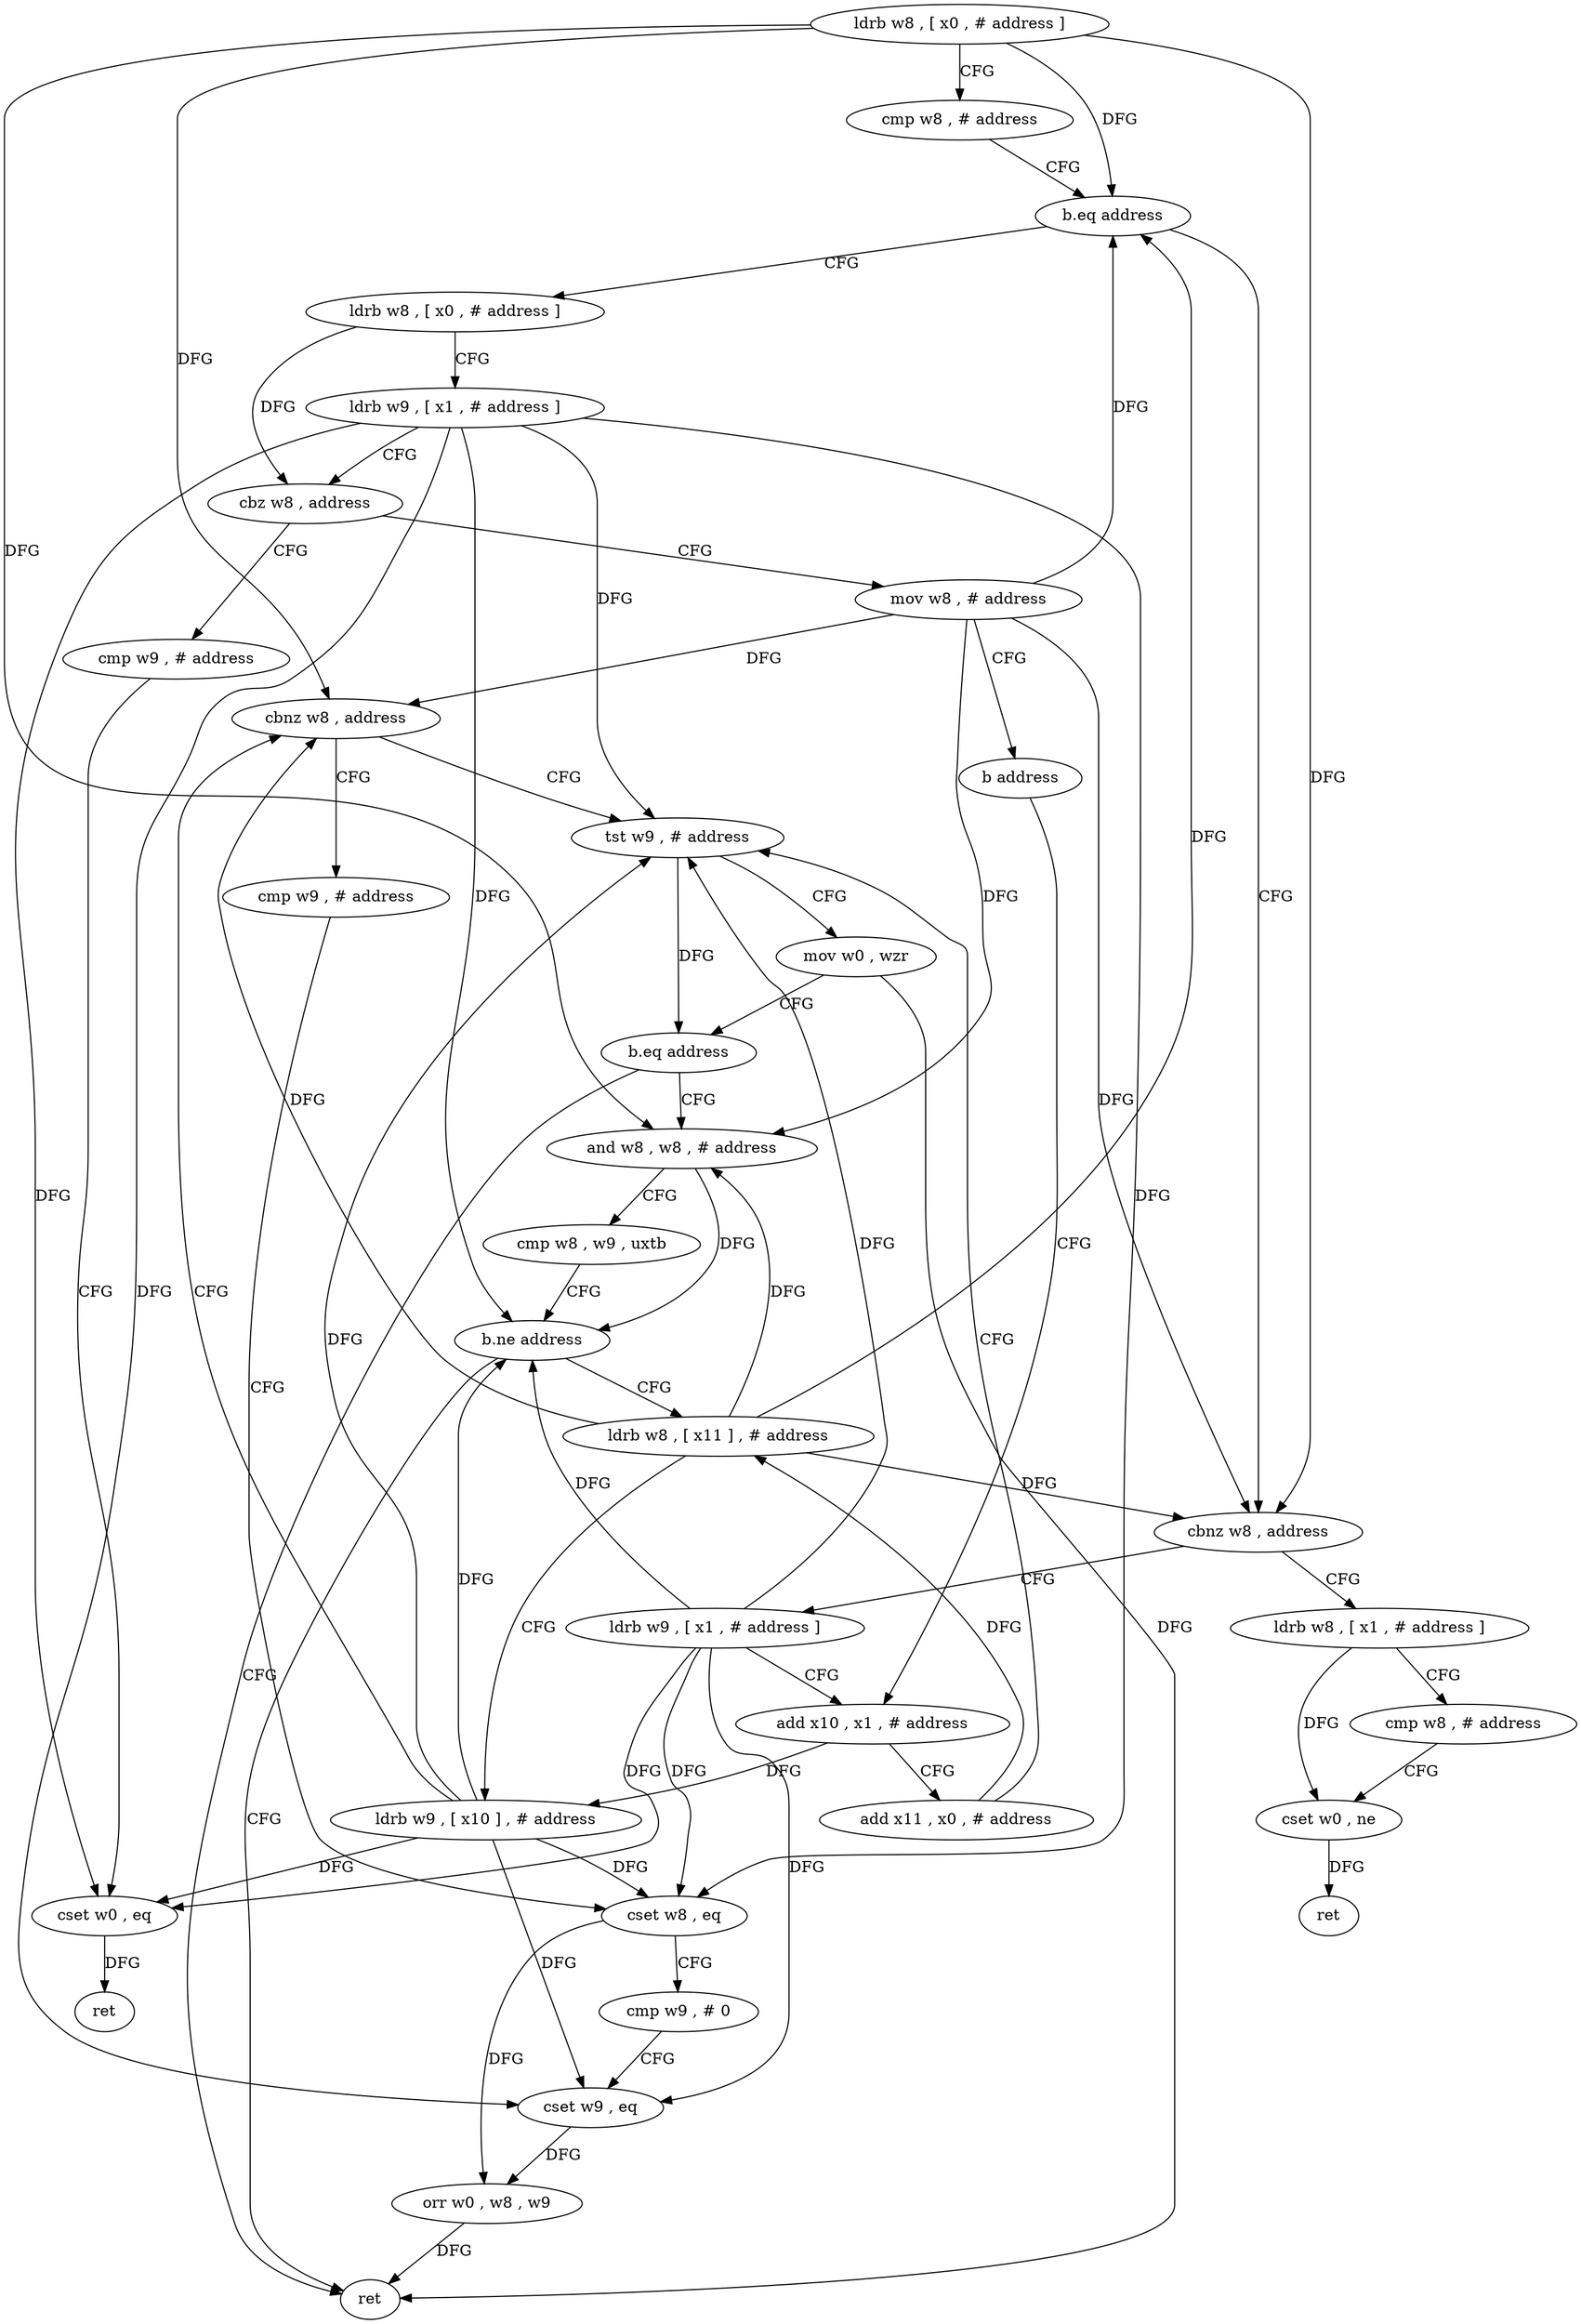 digraph "func" {
"4202428" [label = "ldrb w8 , [ x0 , # address ]" ]
"4202432" [label = "cmp w8 , # address" ]
"4202436" [label = "b.eq address" ]
"4202460" [label = "ldrb w8 , [ x0 , # address ]" ]
"4202440" [label = "cbnz w8 , address" ]
"4202464" [label = "ldrb w9 , [ x1 , # address ]" ]
"4202468" [label = "cbz w8 , address" ]
"4202552" [label = "cmp w9 , # address" ]
"4202472" [label = "mov w8 , # address" ]
"4202480" [label = "ldrb w9 , [ x1 , # address ]" ]
"4202444" [label = "ldrb w8 , [ x1 , # address ]" ]
"4202556" [label = "cset w0 , eq" ]
"4202560" [label = "ret" ]
"4202476" [label = "b address" ]
"4202484" [label = "add x10 , x1 , # address" ]
"4202448" [label = "cmp w8 , # address" ]
"4202452" [label = "cset w0 , ne" ]
"4202456" [label = "ret" ]
"4202488" [label = "add x11 , x0 , # address" ]
"4202492" [label = "tst w9 , # address" ]
"4202548" [label = "ret" ]
"4202504" [label = "and w8 , w8 , # address" ]
"4202508" [label = "cmp w8 , w9 , uxtb" ]
"4202512" [label = "b.ne address" ]
"4202516" [label = "ldrb w8 , [ x11 ] , # address" ]
"4202520" [label = "ldrb w9 , [ x10 ] , # address" ]
"4202524" [label = "cbnz w8 , address" ]
"4202528" [label = "cmp w9 , # address" ]
"4202496" [label = "mov w0 , wzr" ]
"4202500" [label = "b.eq address" ]
"4202532" [label = "cset w8 , eq" ]
"4202536" [label = "cmp w9 , # 0" ]
"4202540" [label = "cset w9 , eq" ]
"4202544" [label = "orr w0 , w8 , w9" ]
"4202428" -> "4202432" [ label = "CFG" ]
"4202428" -> "4202436" [ label = "DFG" ]
"4202428" -> "4202440" [ label = "DFG" ]
"4202428" -> "4202504" [ label = "DFG" ]
"4202428" -> "4202524" [ label = "DFG" ]
"4202432" -> "4202436" [ label = "CFG" ]
"4202436" -> "4202460" [ label = "CFG" ]
"4202436" -> "4202440" [ label = "CFG" ]
"4202460" -> "4202464" [ label = "CFG" ]
"4202460" -> "4202468" [ label = "DFG" ]
"4202440" -> "4202480" [ label = "CFG" ]
"4202440" -> "4202444" [ label = "CFG" ]
"4202464" -> "4202468" [ label = "CFG" ]
"4202464" -> "4202556" [ label = "DFG" ]
"4202464" -> "4202492" [ label = "DFG" ]
"4202464" -> "4202512" [ label = "DFG" ]
"4202464" -> "4202532" [ label = "DFG" ]
"4202464" -> "4202540" [ label = "DFG" ]
"4202468" -> "4202552" [ label = "CFG" ]
"4202468" -> "4202472" [ label = "CFG" ]
"4202552" -> "4202556" [ label = "CFG" ]
"4202472" -> "4202476" [ label = "CFG" ]
"4202472" -> "4202436" [ label = "DFG" ]
"4202472" -> "4202440" [ label = "DFG" ]
"4202472" -> "4202504" [ label = "DFG" ]
"4202472" -> "4202524" [ label = "DFG" ]
"4202480" -> "4202484" [ label = "CFG" ]
"4202480" -> "4202556" [ label = "DFG" ]
"4202480" -> "4202492" [ label = "DFG" ]
"4202480" -> "4202512" [ label = "DFG" ]
"4202480" -> "4202532" [ label = "DFG" ]
"4202480" -> "4202540" [ label = "DFG" ]
"4202444" -> "4202448" [ label = "CFG" ]
"4202444" -> "4202452" [ label = "DFG" ]
"4202556" -> "4202560" [ label = "DFG" ]
"4202476" -> "4202484" [ label = "CFG" ]
"4202484" -> "4202488" [ label = "CFG" ]
"4202484" -> "4202520" [ label = "DFG" ]
"4202448" -> "4202452" [ label = "CFG" ]
"4202452" -> "4202456" [ label = "DFG" ]
"4202488" -> "4202492" [ label = "CFG" ]
"4202488" -> "4202516" [ label = "DFG" ]
"4202492" -> "4202496" [ label = "CFG" ]
"4202492" -> "4202500" [ label = "DFG" ]
"4202504" -> "4202508" [ label = "CFG" ]
"4202504" -> "4202512" [ label = "DFG" ]
"4202508" -> "4202512" [ label = "CFG" ]
"4202512" -> "4202548" [ label = "CFG" ]
"4202512" -> "4202516" [ label = "CFG" ]
"4202516" -> "4202520" [ label = "CFG" ]
"4202516" -> "4202436" [ label = "DFG" ]
"4202516" -> "4202440" [ label = "DFG" ]
"4202516" -> "4202504" [ label = "DFG" ]
"4202516" -> "4202524" [ label = "DFG" ]
"4202520" -> "4202524" [ label = "CFG" ]
"4202520" -> "4202556" [ label = "DFG" ]
"4202520" -> "4202492" [ label = "DFG" ]
"4202520" -> "4202512" [ label = "DFG" ]
"4202520" -> "4202532" [ label = "DFG" ]
"4202520" -> "4202540" [ label = "DFG" ]
"4202524" -> "4202492" [ label = "CFG" ]
"4202524" -> "4202528" [ label = "CFG" ]
"4202528" -> "4202532" [ label = "CFG" ]
"4202496" -> "4202500" [ label = "CFG" ]
"4202496" -> "4202548" [ label = "DFG" ]
"4202500" -> "4202548" [ label = "CFG" ]
"4202500" -> "4202504" [ label = "CFG" ]
"4202532" -> "4202536" [ label = "CFG" ]
"4202532" -> "4202544" [ label = "DFG" ]
"4202536" -> "4202540" [ label = "CFG" ]
"4202540" -> "4202544" [ label = "DFG" ]
"4202544" -> "4202548" [ label = "DFG" ]
}
